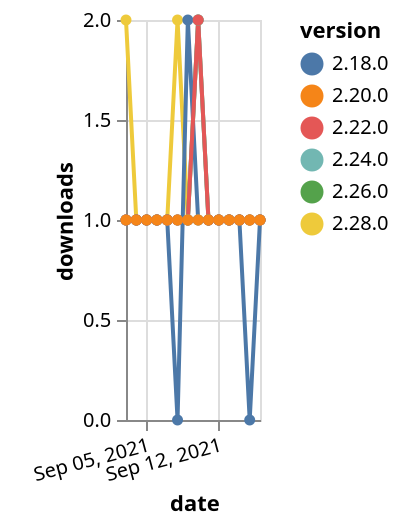 {"$schema": "https://vega.github.io/schema/vega-lite/v5.json", "description": "A simple bar chart with embedded data.", "data": {"values": [{"date": "2021-09-03", "total": 115, "delta": 2, "version": "2.28.0"}, {"date": "2021-09-04", "total": 116, "delta": 1, "version": "2.28.0"}, {"date": "2021-09-05", "total": 117, "delta": 1, "version": "2.28.0"}, {"date": "2021-09-06", "total": 118, "delta": 1, "version": "2.28.0"}, {"date": "2021-09-07", "total": 119, "delta": 1, "version": "2.28.0"}, {"date": "2021-09-08", "total": 121, "delta": 2, "version": "2.28.0"}, {"date": "2021-09-09", "total": 122, "delta": 1, "version": "2.28.0"}, {"date": "2021-09-10", "total": 123, "delta": 1, "version": "2.28.0"}, {"date": "2021-09-11", "total": 124, "delta": 1, "version": "2.28.0"}, {"date": "2021-09-12", "total": 125, "delta": 1, "version": "2.28.0"}, {"date": "2021-09-13", "total": 126, "delta": 1, "version": "2.28.0"}, {"date": "2021-09-14", "total": 127, "delta": 1, "version": "2.28.0"}, {"date": "2021-09-15", "total": 128, "delta": 1, "version": "2.28.0"}, {"date": "2021-09-16", "total": 129, "delta": 1, "version": "2.28.0"}, {"date": "2021-09-03", "total": 161, "delta": 1, "version": "2.26.0"}, {"date": "2021-09-04", "total": 162, "delta": 1, "version": "2.26.0"}, {"date": "2021-09-05", "total": 163, "delta": 1, "version": "2.26.0"}, {"date": "2021-09-06", "total": 164, "delta": 1, "version": "2.26.0"}, {"date": "2021-09-07", "total": 165, "delta": 1, "version": "2.26.0"}, {"date": "2021-09-08", "total": 166, "delta": 1, "version": "2.26.0"}, {"date": "2021-09-09", "total": 167, "delta": 1, "version": "2.26.0"}, {"date": "2021-09-10", "total": 169, "delta": 2, "version": "2.26.0"}, {"date": "2021-09-11", "total": 170, "delta": 1, "version": "2.26.0"}, {"date": "2021-09-12", "total": 171, "delta": 1, "version": "2.26.0"}, {"date": "2021-09-13", "total": 172, "delta": 1, "version": "2.26.0"}, {"date": "2021-09-14", "total": 173, "delta": 1, "version": "2.26.0"}, {"date": "2021-09-15", "total": 174, "delta": 1, "version": "2.26.0"}, {"date": "2021-09-16", "total": 175, "delta": 1, "version": "2.26.0"}, {"date": "2021-09-03", "total": 146, "delta": 1, "version": "2.24.0"}, {"date": "2021-09-04", "total": 147, "delta": 1, "version": "2.24.0"}, {"date": "2021-09-05", "total": 148, "delta": 1, "version": "2.24.0"}, {"date": "2021-09-06", "total": 149, "delta": 1, "version": "2.24.0"}, {"date": "2021-09-07", "total": 150, "delta": 1, "version": "2.24.0"}, {"date": "2021-09-08", "total": 151, "delta": 1, "version": "2.24.0"}, {"date": "2021-09-09", "total": 152, "delta": 1, "version": "2.24.0"}, {"date": "2021-09-10", "total": 154, "delta": 2, "version": "2.24.0"}, {"date": "2021-09-11", "total": 155, "delta": 1, "version": "2.24.0"}, {"date": "2021-09-12", "total": 156, "delta": 1, "version": "2.24.0"}, {"date": "2021-09-13", "total": 157, "delta": 1, "version": "2.24.0"}, {"date": "2021-09-14", "total": 158, "delta": 1, "version": "2.24.0"}, {"date": "2021-09-15", "total": 159, "delta": 1, "version": "2.24.0"}, {"date": "2021-09-16", "total": 160, "delta": 1, "version": "2.24.0"}, {"date": "2021-09-03", "total": 222, "delta": 1, "version": "2.18.0"}, {"date": "2021-09-04", "total": 223, "delta": 1, "version": "2.18.0"}, {"date": "2021-09-05", "total": 224, "delta": 1, "version": "2.18.0"}, {"date": "2021-09-06", "total": 225, "delta": 1, "version": "2.18.0"}, {"date": "2021-09-07", "total": 226, "delta": 1, "version": "2.18.0"}, {"date": "2021-09-08", "total": 226, "delta": 0, "version": "2.18.0"}, {"date": "2021-09-09", "total": 228, "delta": 2, "version": "2.18.0"}, {"date": "2021-09-10", "total": 229, "delta": 1, "version": "2.18.0"}, {"date": "2021-09-11", "total": 230, "delta": 1, "version": "2.18.0"}, {"date": "2021-09-12", "total": 231, "delta": 1, "version": "2.18.0"}, {"date": "2021-09-13", "total": 232, "delta": 1, "version": "2.18.0"}, {"date": "2021-09-14", "total": 233, "delta": 1, "version": "2.18.0"}, {"date": "2021-09-15", "total": 233, "delta": 0, "version": "2.18.0"}, {"date": "2021-09-16", "total": 234, "delta": 1, "version": "2.18.0"}, {"date": "2021-09-03", "total": 166, "delta": 1, "version": "2.22.0"}, {"date": "2021-09-04", "total": 167, "delta": 1, "version": "2.22.0"}, {"date": "2021-09-05", "total": 168, "delta": 1, "version": "2.22.0"}, {"date": "2021-09-06", "total": 169, "delta": 1, "version": "2.22.0"}, {"date": "2021-09-07", "total": 170, "delta": 1, "version": "2.22.0"}, {"date": "2021-09-08", "total": 171, "delta": 1, "version": "2.22.0"}, {"date": "2021-09-09", "total": 172, "delta": 1, "version": "2.22.0"}, {"date": "2021-09-10", "total": 174, "delta": 2, "version": "2.22.0"}, {"date": "2021-09-11", "total": 175, "delta": 1, "version": "2.22.0"}, {"date": "2021-09-12", "total": 176, "delta": 1, "version": "2.22.0"}, {"date": "2021-09-13", "total": 177, "delta": 1, "version": "2.22.0"}, {"date": "2021-09-14", "total": 178, "delta": 1, "version": "2.22.0"}, {"date": "2021-09-15", "total": 179, "delta": 1, "version": "2.22.0"}, {"date": "2021-09-16", "total": 180, "delta": 1, "version": "2.22.0"}, {"date": "2021-09-03", "total": 179, "delta": 1, "version": "2.20.0"}, {"date": "2021-09-04", "total": 180, "delta": 1, "version": "2.20.0"}, {"date": "2021-09-05", "total": 181, "delta": 1, "version": "2.20.0"}, {"date": "2021-09-06", "total": 182, "delta": 1, "version": "2.20.0"}, {"date": "2021-09-07", "total": 183, "delta": 1, "version": "2.20.0"}, {"date": "2021-09-08", "total": 184, "delta": 1, "version": "2.20.0"}, {"date": "2021-09-09", "total": 185, "delta": 1, "version": "2.20.0"}, {"date": "2021-09-10", "total": 186, "delta": 1, "version": "2.20.0"}, {"date": "2021-09-11", "total": 187, "delta": 1, "version": "2.20.0"}, {"date": "2021-09-12", "total": 188, "delta": 1, "version": "2.20.0"}, {"date": "2021-09-13", "total": 189, "delta": 1, "version": "2.20.0"}, {"date": "2021-09-14", "total": 190, "delta": 1, "version": "2.20.0"}, {"date": "2021-09-15", "total": 191, "delta": 1, "version": "2.20.0"}, {"date": "2021-09-16", "total": 192, "delta": 1, "version": "2.20.0"}]}, "width": "container", "mark": {"type": "line", "point": {"filled": true}}, "encoding": {"x": {"field": "date", "type": "temporal", "timeUnit": "yearmonthdate", "title": "date", "axis": {"labelAngle": -15}}, "y": {"field": "delta", "type": "quantitative", "title": "downloads"}, "color": {"field": "version", "type": "nominal"}, "tooltip": {"field": "delta"}}}